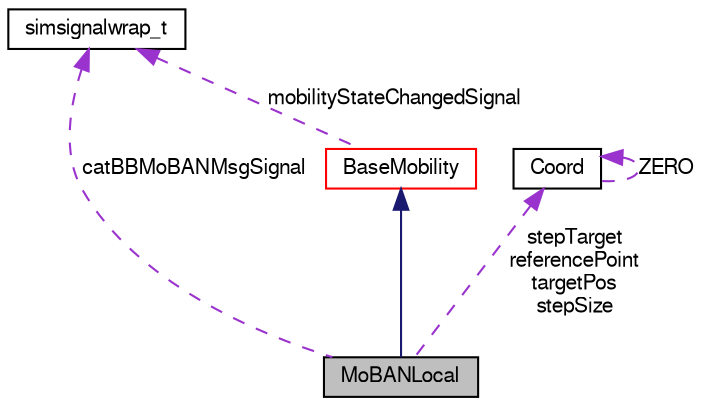 digraph G
{
  edge [fontname="FreeSans",fontsize="10",labelfontname="FreeSans",labelfontsize="10"];
  node [fontname="FreeSans",fontsize="10",shape=record];
  Node1 [label="MoBANLocal",height=0.2,width=0.4,color="black", fillcolor="grey75", style="filled" fontcolor="black"];
  Node2 -> Node1 [dir=back,color="midnightblue",fontsize="10",style="solid",fontname="FreeSans"];
  Node2 [label="BaseMobility",height=0.2,width=0.4,color="red", fillcolor="white", style="filled",URL="$a00025.html",tooltip="Base module for all mobility modules."];
  Node3 -> Node2 [dir=back,color="darkorchid3",fontsize="10",style="dashed",label="mobilityStateChangedSignal",fontname="FreeSans"];
  Node3 [label="simsignalwrap_t",height=0.2,width=0.4,color="black", fillcolor="white", style="filled",URL="$a00184.html",tooltip="Helper function to initialize signal change identifier on use and not on initializing..."];
  Node4 -> Node1 [dir=back,color="darkorchid3",fontsize="10",style="dashed",label="stepTarget\nreferencePoint\ntargetPos\nstepSize",fontname="FreeSans"];
  Node4 [label="Coord",height=0.2,width=0.4,color="black", fillcolor="white", style="filled",URL="$a00062.html",tooltip="Class for storing 3D coordinates."];
  Node4 -> Node4 [dir=back,color="darkorchid3",fontsize="10",style="dashed",label="ZERO",fontname="FreeSans"];
  Node3 -> Node1 [dir=back,color="darkorchid3",fontsize="10",style="dashed",label="catBBMoBANMsgSignal",fontname="FreeSans"];
}
